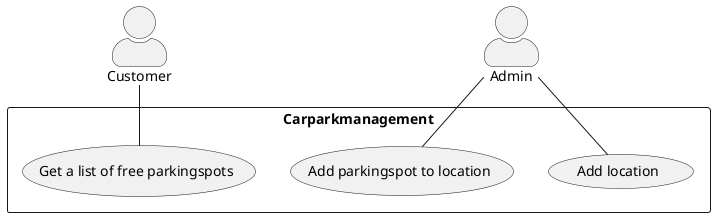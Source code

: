 @startuml
skinparam actorStyle awesome

"Customer" as c
"Admin" as a
rectangle "Carparkmanagement"{
    (Add location) as al
    (Add parkingspot to location) as apl
    (Get a list of free parkingspots) as gfp
}
c -- gfp
a -- al
a -- apl
@enduml